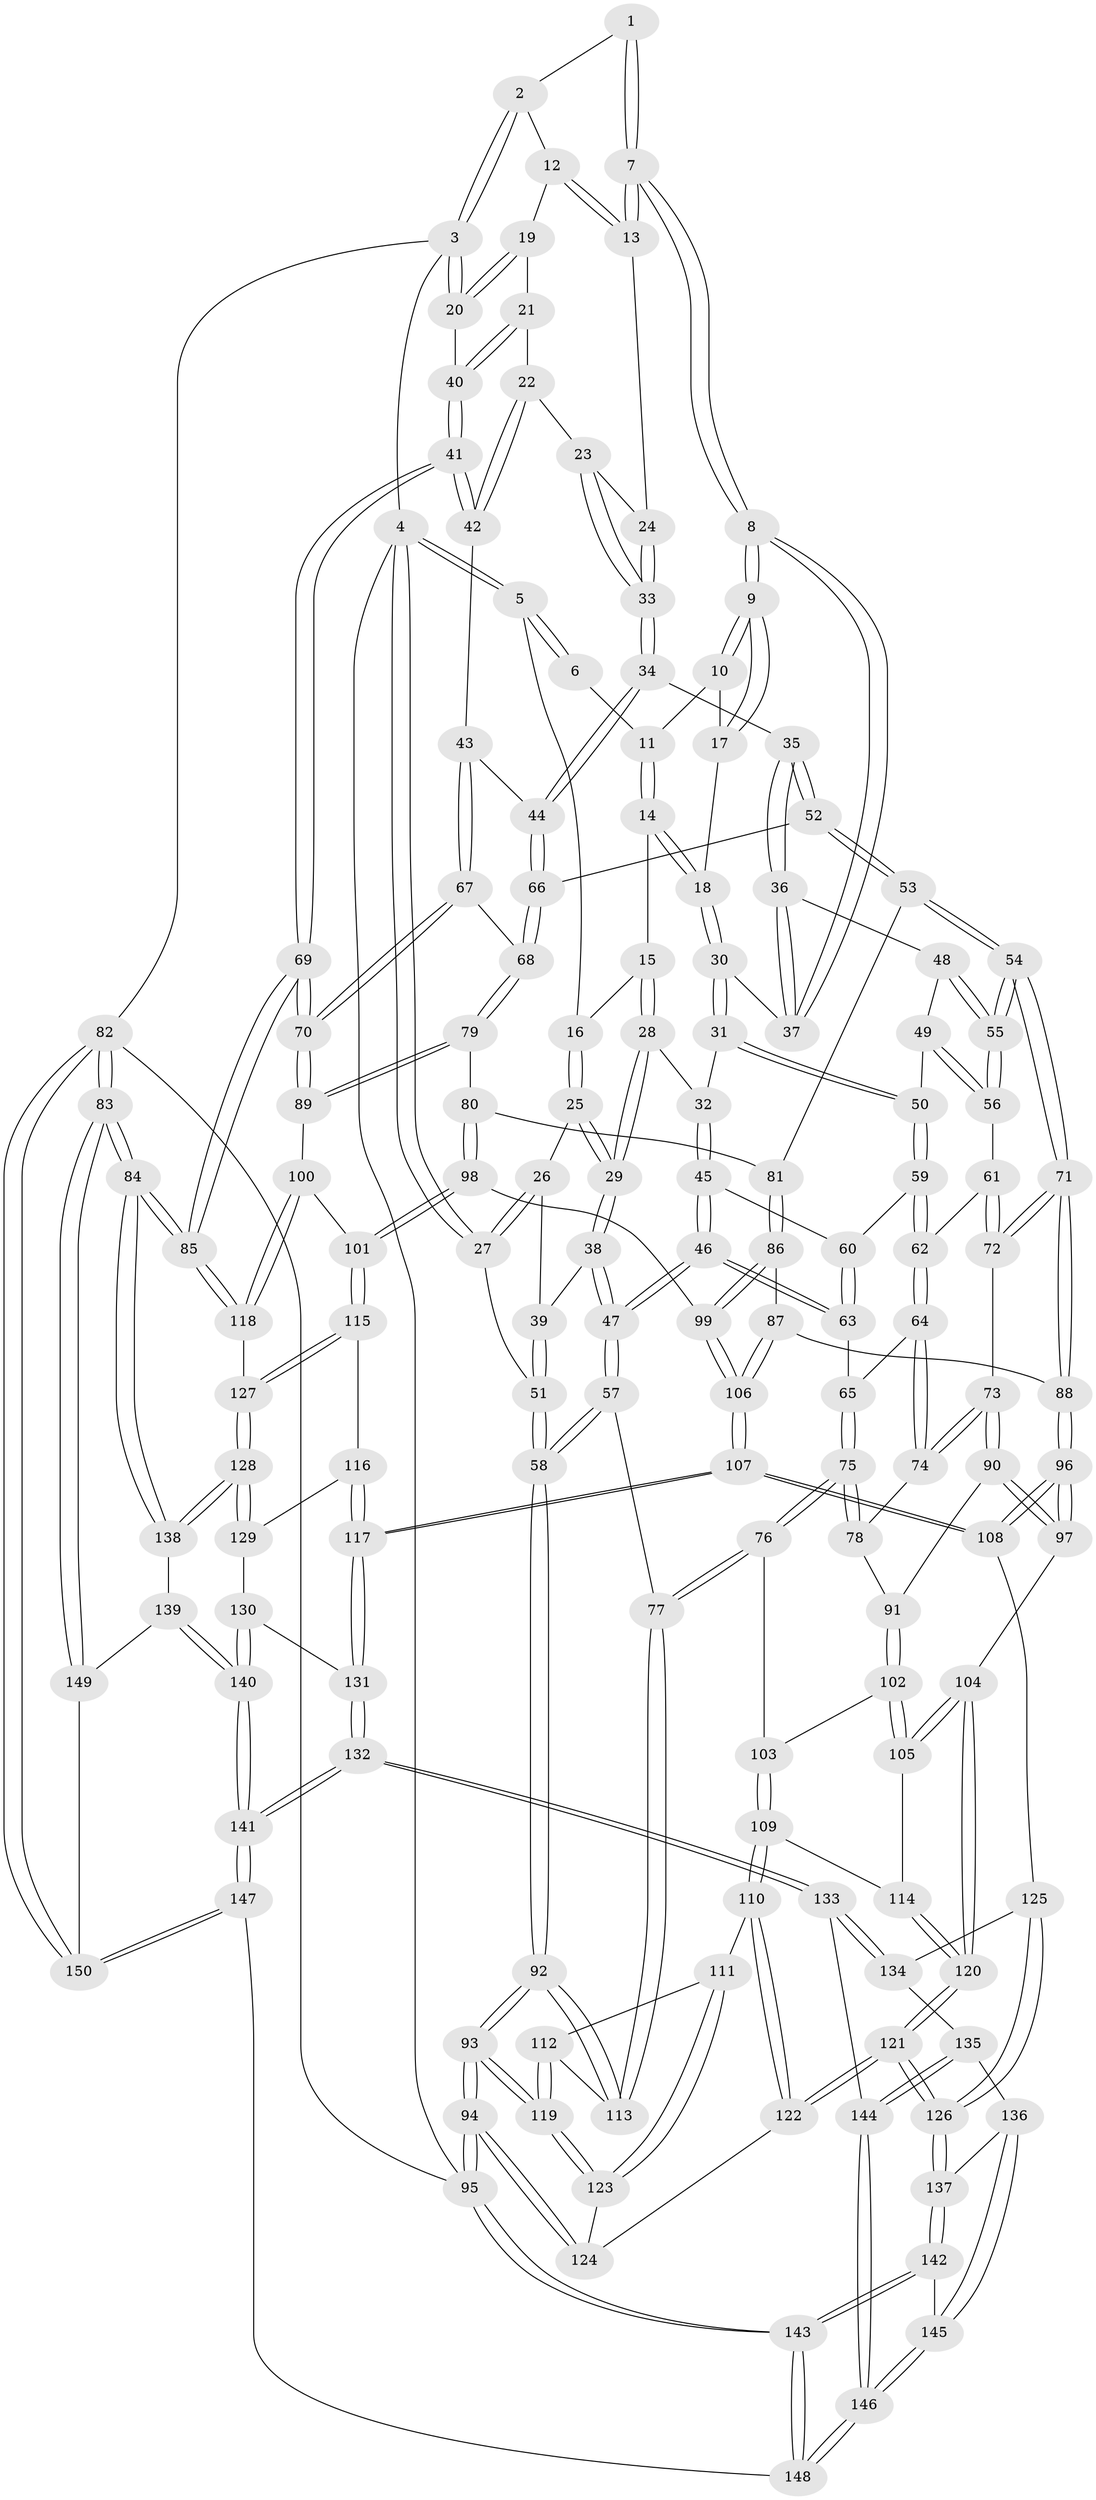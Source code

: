 // coarse degree distribution, {4: 0.4222222222222222, 7: 0.022222222222222223, 5: 0.34444444444444444, 6: 0.16666666666666666, 2: 0.03333333333333333, 3: 0.011111111111111112}
// Generated by graph-tools (version 1.1) at 2025/21/03/04/25 18:21:28]
// undirected, 150 vertices, 372 edges
graph export_dot {
graph [start="1"]
  node [color=gray90,style=filled];
  1 [pos="+0.6459059870555325+0"];
  2 [pos="+0.8024930252212426+0"];
  3 [pos="+1+0"];
  4 [pos="+0+0"];
  5 [pos="+0.19360478153916288+0"];
  6 [pos="+0.4079551495671441+0"];
  7 [pos="+0.650476456039319+0.10011260698338813"];
  8 [pos="+0.6060417640477006+0.15438322026746992"];
  9 [pos="+0.5923095639119984+0.1490116368458489"];
  10 [pos="+0.448962527027517+0"];
  11 [pos="+0.4421364757273899+0"];
  12 [pos="+0.8446227578930241+0.058757501009212836"];
  13 [pos="+0.6954002382715108+0.1077472172481229"];
  14 [pos="+0.3604657995136195+0.13214868899326476"];
  15 [pos="+0.327942828938594+0.11428444299885408"];
  16 [pos="+0.2157438930085261+0"];
  17 [pos="+0.4320393983793887+0.11761430110110953"];
  18 [pos="+0.3713059153023296+0.13877066936586924"];
  19 [pos="+0.8647959746298556+0.07228799036058087"];
  20 [pos="+1+0"];
  21 [pos="+0.8955102689842294+0.15282790145668032"];
  22 [pos="+0.8949229258672304+0.15450296149659526"];
  23 [pos="+0.8137950842097199+0.18196792087979818"];
  24 [pos="+0.7021012452866466+0.11256573012197174"];
  25 [pos="+0.14395087842332702+0.12928779848226699"];
  26 [pos="+0.07452407493508958+0.14156817733496757"];
  27 [pos="+0+0.1037430787041597"];
  28 [pos="+0.2322526922871074+0.23790069423906646"];
  29 [pos="+0.17367939248022388+0.22779575227895837"];
  30 [pos="+0.387223149463991+0.24843055789233184"];
  31 [pos="+0.3688005871955393+0.2957203226090587"];
  32 [pos="+0.2410690726717483+0.24546172482621081"];
  33 [pos="+0.7964822399704751+0.28694635256353834"];
  34 [pos="+0.7944160404950927+0.31692949107030943"];
  35 [pos="+0.6635164884025782+0.3015842574382215"];
  36 [pos="+0.6109195420286686+0.2418802651484681"];
  37 [pos="+0.6018172686671514+0.19525028630797037"];
  38 [pos="+0.11717155147045379+0.2977030858788798"];
  39 [pos="+0.041785112567801805+0.29137498924648453"];
  40 [pos="+1+0"];
  41 [pos="+1+0.39156168087354803"];
  42 [pos="+0.9465925825033895+0.29302688228747903"];
  43 [pos="+0.8046548630517956+0.32186859496808634"];
  44 [pos="+0.79835829077399+0.319656058826041"];
  45 [pos="+0.23869938815602174+0.35698832744540804"];
  46 [pos="+0.1657049397936222+0.39858401887754236"];
  47 [pos="+0.16013341491050714+0.4001371574660659"];
  48 [pos="+0.5544670025722257+0.29411674242498265"];
  49 [pos="+0.47771308727083656+0.328494606717409"];
  50 [pos="+0.37000462845665577+0.301167262771977"];
  51 [pos="+0+0.31703609782483766"];
  52 [pos="+0.6388853096871537+0.4545450006516614"];
  53 [pos="+0.6300958674197293+0.4637798393571701"];
  54 [pos="+0.5983876718027911+0.47650772514355066"];
  55 [pos="+0.5368507639562439+0.41668727733468786"];
  56 [pos="+0.48425591779781507+0.405044952840201"];
  57 [pos="+0.1573296322002897+0.40854966887857197"];
  58 [pos="+0+0.49669533185004944"];
  59 [pos="+0.3683077301385118+0.30657355352734456"];
  60 [pos="+0.2907562314657913+0.35972361614207193"];
  61 [pos="+0.46384419532705146+0.41906618020271563"];
  62 [pos="+0.38818372110376154+0.41376460062055376"];
  63 [pos="+0.2897271959968344+0.4290774942994295"];
  64 [pos="+0.37646825962176494+0.4370374159043515"];
  65 [pos="+0.2984117106469156+0.44300113869350655"];
  66 [pos="+0.7331004266714338+0.46196269149153846"];
  67 [pos="+0.8388422982308079+0.42699196988926824"];
  68 [pos="+0.7940917263393859+0.5021330290901534"];
  69 [pos="+1+0.4771445672583052"];
  70 [pos="+1+0.4857247692216041"];
  71 [pos="+0.568900788957237+0.5137550898488508"];
  72 [pos="+0.47873885154643225+0.5139500240145741"];
  73 [pos="+0.43977925343677693+0.5331882515224751"];
  74 [pos="+0.3810084954695737+0.4592105041334496"];
  75 [pos="+0.24434779941663082+0.5461861930642407"];
  76 [pos="+0.24392010221210547+0.5464513684218643"];
  77 [pos="+0.19076899528065355+0.5481175524442595"];
  78 [pos="+0.31688293431700054+0.5373205037797474"];
  79 [pos="+0.8043976274938258+0.5384375827918444"];
  80 [pos="+0.8028596510185535+0.5405774931484515"];
  81 [pos="+0.6754237572452467+0.5324268767982806"];
  82 [pos="+1+1"];
  83 [pos="+1+1"];
  84 [pos="+1+0.9811092017701529"];
  85 [pos="+1+0.6441275367224114"];
  86 [pos="+0.6888539725491792+0.5876208243814399"];
  87 [pos="+0.6646227612680008+0.6022446187584655"];
  88 [pos="+0.571683093214999+0.559109274473217"];
  89 [pos="+0.9071173940294396+0.5517916167088263"];
  90 [pos="+0.42887710443341476+0.5570903558854549"];
  91 [pos="+0.40007628883133894+0.5717818921301258"];
  92 [pos="+0+0.6486819579473266"];
  93 [pos="+0+0.8154890926508357"];
  94 [pos="+0+1"];
  95 [pos="+0+1"];
  96 [pos="+0.5405320742396279+0.6785656111431245"];
  97 [pos="+0.5068892655438009+0.6661545163137241"];
  98 [pos="+0.7669818009607046+0.6164785996349339"];
  99 [pos="+0.7665294632375768+0.6164870015574454"];
  100 [pos="+0.8748064055481528+0.6539480147356842"];
  101 [pos="+0.8120093695892686+0.6982264457833972"];
  102 [pos="+0.3719663940150521+0.6294445247223822"];
  103 [pos="+0.2805587507940356+0.595704047941407"];
  104 [pos="+0.41425273203575613+0.6825209378794879"];
  105 [pos="+0.37339820824452036+0.6439597537834497"];
  106 [pos="+0.6191626029674419+0.715946670058645"];
  107 [pos="+0.5988051526046567+0.741749075878237"];
  108 [pos="+0.5730568790195177+0.7292323995525162"];
  109 [pos="+0.2925581551112999+0.6765641704639486"];
  110 [pos="+0.2864287805418232+0.6819197337500214"];
  111 [pos="+0.21129452075996963+0.6893454437249343"];
  112 [pos="+0.19848210124305182+0.6510415724359667"];
  113 [pos="+0.18470288706740598+0.5540625304048861"];
  114 [pos="+0.3266162197633005+0.6788739588822151"];
  115 [pos="+0.8114368822050053+0.711873865384378"];
  116 [pos="+0.7102605493817478+0.7482573994577674"];
  117 [pos="+0.6139206395375512+0.7612415766856307"];
  118 [pos="+1+0.6966753444834668"];
  119 [pos="+0+0.7813986041915297"];
  120 [pos="+0.37251647933218124+0.7878333275005781"];
  121 [pos="+0.3702228413558509+0.8123040806761134"];
  122 [pos="+0.29413912774715995+0.8045910534295024"];
  123 [pos="+0.20496874195866693+0.7091757526408434"];
  124 [pos="+0.24610419966673705+0.8138030984647198"];
  125 [pos="+0.4565409631319957+0.7994416827999866"];
  126 [pos="+0.3730436940334986+0.8147832610457059"];
  127 [pos="+0.8696990004822115+0.7973203432982761"];
  128 [pos="+0.8672830540380894+0.8169157439279148"];
  129 [pos="+0.7627465028910626+0.8202380442272929"];
  130 [pos="+0.7139593796561982+0.8481892367097672"];
  131 [pos="+0.6180375200685795+0.7860040769516008"];
  132 [pos="+0.59221051208542+0.8959933031543723"];
  133 [pos="+0.5206302983531008+0.8878738585377953"];
  134 [pos="+0.4884812291083268+0.8537583994693521"];
  135 [pos="+0.45554929322827264+0.8982388545011666"];
  136 [pos="+0.42324189959109204+0.8875240923529436"];
  137 [pos="+0.37589265266572935+0.8349617361121432"];
  138 [pos="+0.8708088909940177+0.8421703525123024"];
  139 [pos="+0.8542965915437142+0.8914607776859542"];
  140 [pos="+0.7590801175732541+0.9404984091719125"];
  141 [pos="+0.640787489411674+1"];
  142 [pos="+0.3314491221227892+0.9643477194493131"];
  143 [pos="+0+1"];
  144 [pos="+0.47643790794679397+0.9099013215909162"];
  145 [pos="+0.4275881345606546+0.9623028874554305"];
  146 [pos="+0.47677937057766834+0.9969452429193163"];
  147 [pos="+0.6203827024088778+1"];
  148 [pos="+0.6176701441219289+1"];
  149 [pos="+0.8736317571834851+0.9212304289538749"];
  150 [pos="+0.8648134160374543+1"];
  1 -- 2;
  1 -- 7;
  1 -- 7;
  2 -- 3;
  2 -- 3;
  2 -- 12;
  3 -- 4;
  3 -- 20;
  3 -- 20;
  3 -- 82;
  4 -- 5;
  4 -- 5;
  4 -- 27;
  4 -- 27;
  4 -- 95;
  5 -- 6;
  5 -- 6;
  5 -- 16;
  6 -- 11;
  7 -- 8;
  7 -- 8;
  7 -- 13;
  7 -- 13;
  8 -- 9;
  8 -- 9;
  8 -- 37;
  8 -- 37;
  9 -- 10;
  9 -- 10;
  9 -- 17;
  9 -- 17;
  10 -- 11;
  10 -- 17;
  11 -- 14;
  11 -- 14;
  12 -- 13;
  12 -- 13;
  12 -- 19;
  13 -- 24;
  14 -- 15;
  14 -- 18;
  14 -- 18;
  15 -- 16;
  15 -- 28;
  15 -- 28;
  16 -- 25;
  16 -- 25;
  17 -- 18;
  18 -- 30;
  18 -- 30;
  19 -- 20;
  19 -- 20;
  19 -- 21;
  20 -- 40;
  21 -- 22;
  21 -- 40;
  21 -- 40;
  22 -- 23;
  22 -- 42;
  22 -- 42;
  23 -- 24;
  23 -- 33;
  23 -- 33;
  24 -- 33;
  24 -- 33;
  25 -- 26;
  25 -- 29;
  25 -- 29;
  26 -- 27;
  26 -- 27;
  26 -- 39;
  27 -- 51;
  28 -- 29;
  28 -- 29;
  28 -- 32;
  29 -- 38;
  29 -- 38;
  30 -- 31;
  30 -- 31;
  30 -- 37;
  31 -- 32;
  31 -- 50;
  31 -- 50;
  32 -- 45;
  32 -- 45;
  33 -- 34;
  33 -- 34;
  34 -- 35;
  34 -- 44;
  34 -- 44;
  35 -- 36;
  35 -- 36;
  35 -- 52;
  35 -- 52;
  36 -- 37;
  36 -- 37;
  36 -- 48;
  38 -- 39;
  38 -- 47;
  38 -- 47;
  39 -- 51;
  39 -- 51;
  40 -- 41;
  40 -- 41;
  41 -- 42;
  41 -- 42;
  41 -- 69;
  41 -- 69;
  42 -- 43;
  43 -- 44;
  43 -- 67;
  43 -- 67;
  44 -- 66;
  44 -- 66;
  45 -- 46;
  45 -- 46;
  45 -- 60;
  46 -- 47;
  46 -- 47;
  46 -- 63;
  46 -- 63;
  47 -- 57;
  47 -- 57;
  48 -- 49;
  48 -- 55;
  48 -- 55;
  49 -- 50;
  49 -- 56;
  49 -- 56;
  50 -- 59;
  50 -- 59;
  51 -- 58;
  51 -- 58;
  52 -- 53;
  52 -- 53;
  52 -- 66;
  53 -- 54;
  53 -- 54;
  53 -- 81;
  54 -- 55;
  54 -- 55;
  54 -- 71;
  54 -- 71;
  55 -- 56;
  55 -- 56;
  56 -- 61;
  57 -- 58;
  57 -- 58;
  57 -- 77;
  58 -- 92;
  58 -- 92;
  59 -- 60;
  59 -- 62;
  59 -- 62;
  60 -- 63;
  60 -- 63;
  61 -- 62;
  61 -- 72;
  61 -- 72;
  62 -- 64;
  62 -- 64;
  63 -- 65;
  64 -- 65;
  64 -- 74;
  64 -- 74;
  65 -- 75;
  65 -- 75;
  66 -- 68;
  66 -- 68;
  67 -- 68;
  67 -- 70;
  67 -- 70;
  68 -- 79;
  68 -- 79;
  69 -- 70;
  69 -- 70;
  69 -- 85;
  69 -- 85;
  70 -- 89;
  70 -- 89;
  71 -- 72;
  71 -- 72;
  71 -- 88;
  71 -- 88;
  72 -- 73;
  73 -- 74;
  73 -- 74;
  73 -- 90;
  73 -- 90;
  74 -- 78;
  75 -- 76;
  75 -- 76;
  75 -- 78;
  75 -- 78;
  76 -- 77;
  76 -- 77;
  76 -- 103;
  77 -- 113;
  77 -- 113;
  78 -- 91;
  79 -- 80;
  79 -- 89;
  79 -- 89;
  80 -- 81;
  80 -- 98;
  80 -- 98;
  81 -- 86;
  81 -- 86;
  82 -- 83;
  82 -- 83;
  82 -- 150;
  82 -- 150;
  82 -- 95;
  83 -- 84;
  83 -- 84;
  83 -- 149;
  83 -- 149;
  84 -- 85;
  84 -- 85;
  84 -- 138;
  84 -- 138;
  85 -- 118;
  85 -- 118;
  86 -- 87;
  86 -- 99;
  86 -- 99;
  87 -- 88;
  87 -- 106;
  87 -- 106;
  88 -- 96;
  88 -- 96;
  89 -- 100;
  90 -- 91;
  90 -- 97;
  90 -- 97;
  91 -- 102;
  91 -- 102;
  92 -- 93;
  92 -- 93;
  92 -- 113;
  92 -- 113;
  93 -- 94;
  93 -- 94;
  93 -- 119;
  93 -- 119;
  94 -- 95;
  94 -- 95;
  94 -- 124;
  94 -- 124;
  95 -- 143;
  95 -- 143;
  96 -- 97;
  96 -- 97;
  96 -- 108;
  96 -- 108;
  97 -- 104;
  98 -- 99;
  98 -- 101;
  98 -- 101;
  99 -- 106;
  99 -- 106;
  100 -- 101;
  100 -- 118;
  100 -- 118;
  101 -- 115;
  101 -- 115;
  102 -- 103;
  102 -- 105;
  102 -- 105;
  103 -- 109;
  103 -- 109;
  104 -- 105;
  104 -- 105;
  104 -- 120;
  104 -- 120;
  105 -- 114;
  106 -- 107;
  106 -- 107;
  107 -- 108;
  107 -- 108;
  107 -- 117;
  107 -- 117;
  108 -- 125;
  109 -- 110;
  109 -- 110;
  109 -- 114;
  110 -- 111;
  110 -- 122;
  110 -- 122;
  111 -- 112;
  111 -- 123;
  111 -- 123;
  112 -- 113;
  112 -- 119;
  112 -- 119;
  114 -- 120;
  114 -- 120;
  115 -- 116;
  115 -- 127;
  115 -- 127;
  116 -- 117;
  116 -- 117;
  116 -- 129;
  117 -- 131;
  117 -- 131;
  118 -- 127;
  119 -- 123;
  119 -- 123;
  120 -- 121;
  120 -- 121;
  121 -- 122;
  121 -- 122;
  121 -- 126;
  121 -- 126;
  122 -- 124;
  123 -- 124;
  125 -- 126;
  125 -- 126;
  125 -- 134;
  126 -- 137;
  126 -- 137;
  127 -- 128;
  127 -- 128;
  128 -- 129;
  128 -- 129;
  128 -- 138;
  128 -- 138;
  129 -- 130;
  130 -- 131;
  130 -- 140;
  130 -- 140;
  131 -- 132;
  131 -- 132;
  132 -- 133;
  132 -- 133;
  132 -- 141;
  132 -- 141;
  133 -- 134;
  133 -- 134;
  133 -- 144;
  134 -- 135;
  135 -- 136;
  135 -- 144;
  135 -- 144;
  136 -- 137;
  136 -- 145;
  136 -- 145;
  137 -- 142;
  137 -- 142;
  138 -- 139;
  139 -- 140;
  139 -- 140;
  139 -- 149;
  140 -- 141;
  140 -- 141;
  141 -- 147;
  141 -- 147;
  142 -- 143;
  142 -- 143;
  142 -- 145;
  143 -- 148;
  143 -- 148;
  144 -- 146;
  144 -- 146;
  145 -- 146;
  145 -- 146;
  146 -- 148;
  146 -- 148;
  147 -- 148;
  147 -- 150;
  147 -- 150;
  149 -- 150;
}
